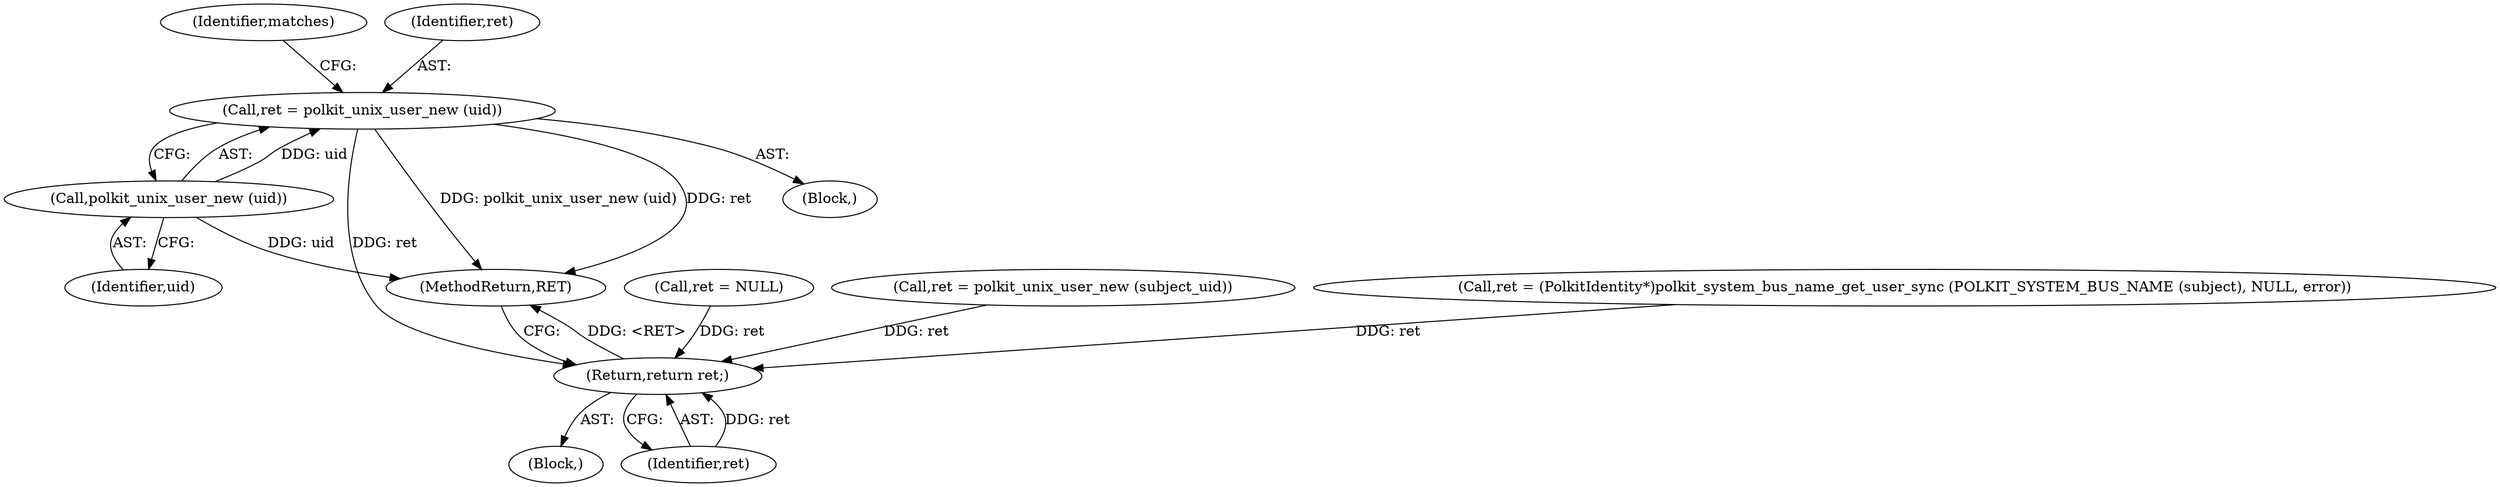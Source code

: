 digraph "0_polkit_bc7ffad53643a9c80231fc41f5582d6a8931c32c_1@pointer" {
"1000206" [label="(Call,ret = polkit_unix_user_new (uid))"];
"1000208" [label="(Call,polkit_unix_user_new (uid))"];
"1000223" [label="(Return,return ret;)"];
"1000208" [label="(Call,polkit_unix_user_new (uid))"];
"1000108" [label="(Call,ret = NULL)"];
"1000206" [label="(Call,ret = polkit_unix_user_new (uid))"];
"1000211" [label="(Identifier,matches)"];
"1000189" [label="(Block,)"];
"1000209" [label="(Identifier,uid)"];
"1000200" [label="(Block,)"];
"1000159" [label="(Call,ret = polkit_unix_user_new (subject_uid))"];
"1000207" [label="(Identifier,ret)"];
"1000224" [label="(Identifier,ret)"];
"1000173" [label="(Call,ret = (PolkitIdentity*)polkit_system_bus_name_get_user_sync (POLKIT_SYSTEM_BUS_NAME (subject), NULL, error))"];
"1000223" [label="(Return,return ret;)"];
"1000232" [label="(MethodReturn,RET)"];
"1000206" -> "1000200"  [label="AST: "];
"1000206" -> "1000208"  [label="CFG: "];
"1000207" -> "1000206"  [label="AST: "];
"1000208" -> "1000206"  [label="AST: "];
"1000211" -> "1000206"  [label="CFG: "];
"1000206" -> "1000232"  [label="DDG: polkit_unix_user_new (uid)"];
"1000206" -> "1000232"  [label="DDG: ret"];
"1000208" -> "1000206"  [label="DDG: uid"];
"1000206" -> "1000223"  [label="DDG: ret"];
"1000208" -> "1000209"  [label="CFG: "];
"1000209" -> "1000208"  [label="AST: "];
"1000208" -> "1000232"  [label="DDG: uid"];
"1000223" -> "1000189"  [label="AST: "];
"1000223" -> "1000224"  [label="CFG: "];
"1000224" -> "1000223"  [label="AST: "];
"1000232" -> "1000223"  [label="CFG: "];
"1000223" -> "1000232"  [label="DDG: <RET>"];
"1000224" -> "1000223"  [label="DDG: ret"];
"1000159" -> "1000223"  [label="DDG: ret"];
"1000173" -> "1000223"  [label="DDG: ret"];
"1000108" -> "1000223"  [label="DDG: ret"];
}
